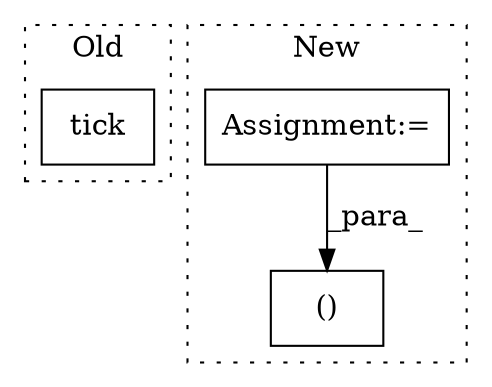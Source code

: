 digraph G {
subgraph cluster0 {
1 [label="tick" a="32" s="4691" l="6" shape="box"];
label = "Old";
style="dotted";
}
subgraph cluster1 {
2 [label="()" a="106" s="5177" l="27" shape="box"];
3 [label="Assignment:=" a="7" s="4329" l="9" shape="box"];
label = "New";
style="dotted";
}
3 -> 2 [label="_para_"];
}
